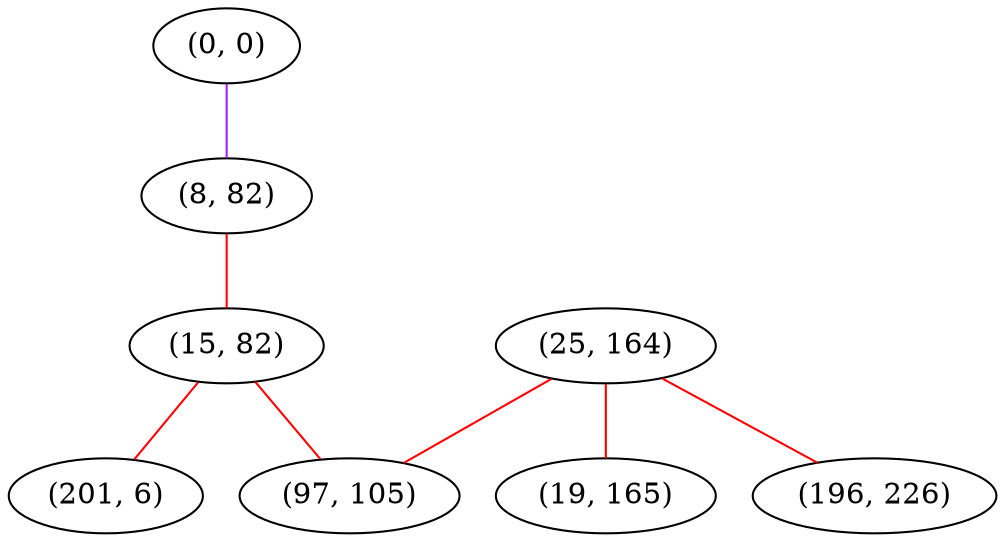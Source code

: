 graph "" {
"(0, 0)";
"(25, 164)";
"(19, 165)";
"(8, 82)";
"(15, 82)";
"(196, 226)";
"(201, 6)";
"(97, 105)";
"(0, 0)" -- "(8, 82)"  [color=purple, key=0, weight=4];
"(25, 164)" -- "(196, 226)"  [color=red, key=0, weight=1];
"(25, 164)" -- "(97, 105)"  [color=red, key=0, weight=1];
"(25, 164)" -- "(19, 165)"  [color=red, key=0, weight=1];
"(8, 82)" -- "(15, 82)"  [color=red, key=0, weight=1];
"(15, 82)" -- "(201, 6)"  [color=red, key=0, weight=1];
"(15, 82)" -- "(97, 105)"  [color=red, key=0, weight=1];
}
